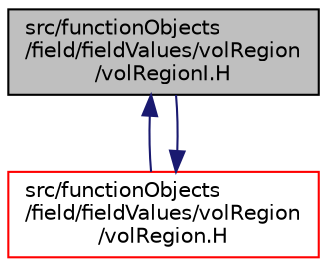 digraph "src/functionObjects/field/fieldValues/volRegion/volRegionI.H"
{
  bgcolor="transparent";
  edge [fontname="Helvetica",fontsize="10",labelfontname="Helvetica",labelfontsize="10"];
  node [fontname="Helvetica",fontsize="10",shape=record];
  Node1 [label="src/functionObjects\l/field/fieldValues/volRegion\l/volRegionI.H",height=0.2,width=0.4,color="black", fillcolor="grey75", style="filled", fontcolor="black"];
  Node1 -> Node2 [dir="back",color="midnightblue",fontsize="10",style="solid",fontname="Helvetica"];
  Node2 [label="src/functionObjects\l/field/fieldValues/volRegion\l/volRegion.H",height=0.2,width=0.4,color="red",URL="$a06357.html"];
  Node2 -> Node1 [dir="back",color="midnightblue",fontsize="10",style="solid",fontname="Helvetica"];
}
